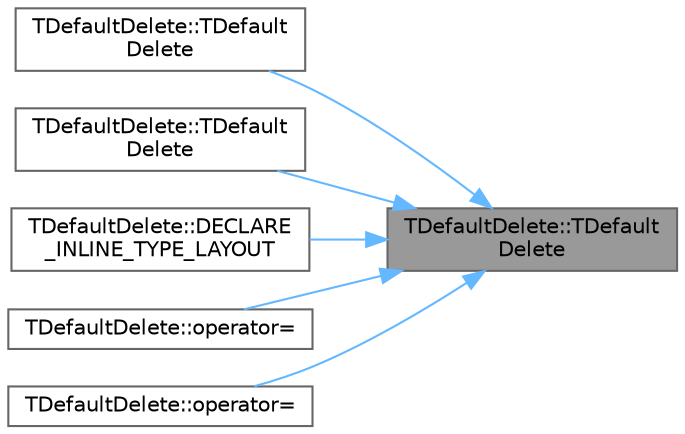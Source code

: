 digraph "TDefaultDelete::TDefaultDelete"
{
 // INTERACTIVE_SVG=YES
 // LATEX_PDF_SIZE
  bgcolor="transparent";
  edge [fontname=Helvetica,fontsize=10,labelfontname=Helvetica,labelfontsize=10];
  node [fontname=Helvetica,fontsize=10,shape=box,height=0.2,width=0.4];
  rankdir="RL";
  Node1 [id="Node000001",label="TDefaultDelete::TDefault\lDelete",height=0.2,width=0.4,color="gray40", fillcolor="grey60", style="filled", fontcolor="black",tooltip=" "];
  Node1 -> Node2 [id="edge1_Node000001_Node000002",dir="back",color="steelblue1",style="solid",tooltip=" "];
  Node2 [id="Node000002",label="TDefaultDelete::TDefault\lDelete",height=0.2,width=0.4,color="grey40", fillcolor="white", style="filled",URL="$d5/de3/structTDefaultDelete.html#a5874683d63e154c847c7a7c742050845",tooltip=" "];
  Node1 -> Node3 [id="edge2_Node000001_Node000003",dir="back",color="steelblue1",style="solid",tooltip=" "];
  Node3 [id="Node000003",label="TDefaultDelete::TDefault\lDelete",height=0.2,width=0.4,color="grey40", fillcolor="white", style="filled",URL="$d5/de3/structTDefaultDelete.html#a0f4e09be4f739676d0ef6e3961c55abe",tooltip=" "];
  Node1 -> Node4 [id="edge3_Node000001_Node000004",dir="back",color="steelblue1",style="solid",tooltip=" "];
  Node4 [id="Node000004",label="TDefaultDelete::DECLARE\l_INLINE_TYPE_LAYOUT",height=0.2,width=0.4,color="grey40", fillcolor="white", style="filled",URL="$d5/de3/structTDefaultDelete.html#afb37b625f266199ca5929da289f43dfe",tooltip=" "];
  Node1 -> Node5 [id="edge4_Node000001_Node000005",dir="back",color="steelblue1",style="solid",tooltip=" "];
  Node5 [id="Node000005",label="TDefaultDelete::operator=",height=0.2,width=0.4,color="grey40", fillcolor="white", style="filled",URL="$d5/de3/structTDefaultDelete.html#ae9fabcfd18ebc2f1a66ea75bf58294ed",tooltip=" "];
  Node1 -> Node6 [id="edge5_Node000001_Node000006",dir="back",color="steelblue1",style="solid",tooltip=" "];
  Node6 [id="Node000006",label="TDefaultDelete::operator=",height=0.2,width=0.4,color="grey40", fillcolor="white", style="filled",URL="$d5/de3/structTDefaultDelete.html#a2415345815c19f267e402077e8b945f7",tooltip=" "];
}
